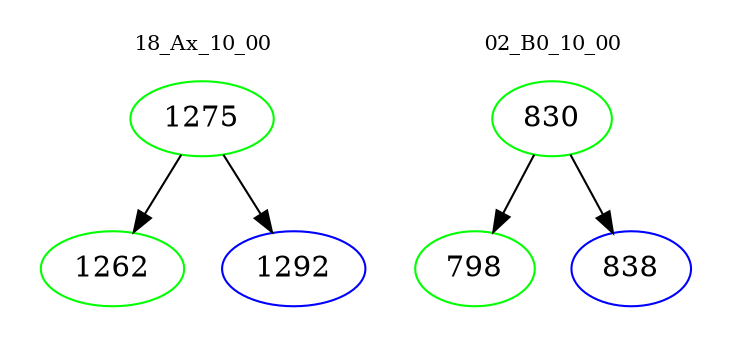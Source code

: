 digraph{
subgraph cluster_0 {
color = white
label = "18_Ax_10_00";
fontsize=10;
T0_1275 [label="1275", color="green"]
T0_1275 -> T0_1262 [color="black"]
T0_1262 [label="1262", color="green"]
T0_1275 -> T0_1292 [color="black"]
T0_1292 [label="1292", color="blue"]
}
subgraph cluster_1 {
color = white
label = "02_B0_10_00";
fontsize=10;
T1_830 [label="830", color="green"]
T1_830 -> T1_798 [color="black"]
T1_798 [label="798", color="green"]
T1_830 -> T1_838 [color="black"]
T1_838 [label="838", color="blue"]
}
}
